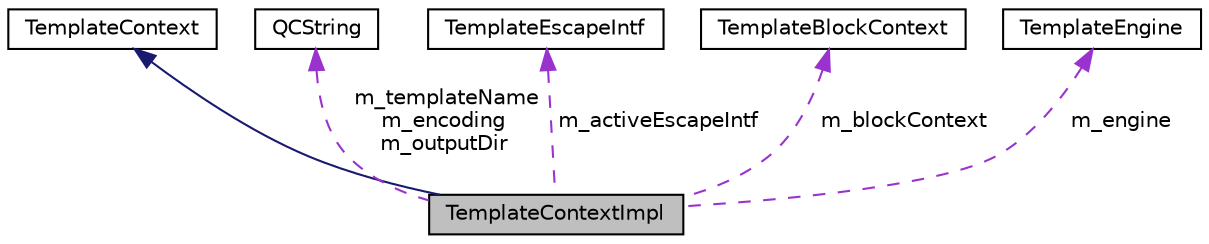 digraph "TemplateContextImpl"
{
 // INTERACTIVE_SVG=YES
 // LATEX_PDF_SIZE
  edge [fontname="Helvetica",fontsize="10",labelfontname="Helvetica",labelfontsize="10"];
  node [fontname="Helvetica",fontsize="10",shape=record];
  Node1 [label="TemplateContextImpl",height=0.2,width=0.4,color="black", fillcolor="grey75", style="filled", fontcolor="black",tooltip="Internal class representing the implementation of a template context"];
  Node2 -> Node1 [dir="back",color="midnightblue",fontsize="10",style="solid",fontname="Helvetica"];
  Node2 [label="TemplateContext",height=0.2,width=0.4,color="black", fillcolor="white", style="filled",URL="$da/d1b/class_template_context.html",tooltip="Abstract interface for a template context."];
  Node3 -> Node1 [dir="back",color="darkorchid3",fontsize="10",style="dashed",label=" m_templateName\nm_encoding\nm_outputDir" ,fontname="Helvetica"];
  Node3 [label="QCString",height=0.2,width=0.4,color="black", fillcolor="white", style="filled",URL="$d9/d45/class_q_c_string.html",tooltip="This is an alternative implementation of QCString."];
  Node4 -> Node1 [dir="back",color="darkorchid3",fontsize="10",style="dashed",label=" m_activeEscapeIntf" ,fontname="Helvetica"];
  Node4 [label="TemplateEscapeIntf",height=0.2,width=0.4,color="black", fillcolor="white", style="filled",URL="$d4/d9c/class_template_escape_intf.html",tooltip="Interface used to escape characters in a string"];
  Node5 -> Node1 [dir="back",color="darkorchid3",fontsize="10",style="dashed",label=" m_blockContext" ,fontname="Helvetica"];
  Node5 [label="TemplateBlockContext",height=0.2,width=0.4,color="black", fillcolor="white", style="filled",URL="$dc/d7f/class_template_block_context.html",tooltip="Class holding stacks of blocks available in the context"];
  Node6 -> Node1 [dir="back",color="darkorchid3",fontsize="10",style="dashed",label=" m_engine" ,fontname="Helvetica"];
  Node6 [label="TemplateEngine",height=0.2,width=0.4,color="black", fillcolor="white", style="filled",URL="$d0/d1d/class_template_engine.html",tooltip="Engine to create templates and template contexts."];
}
